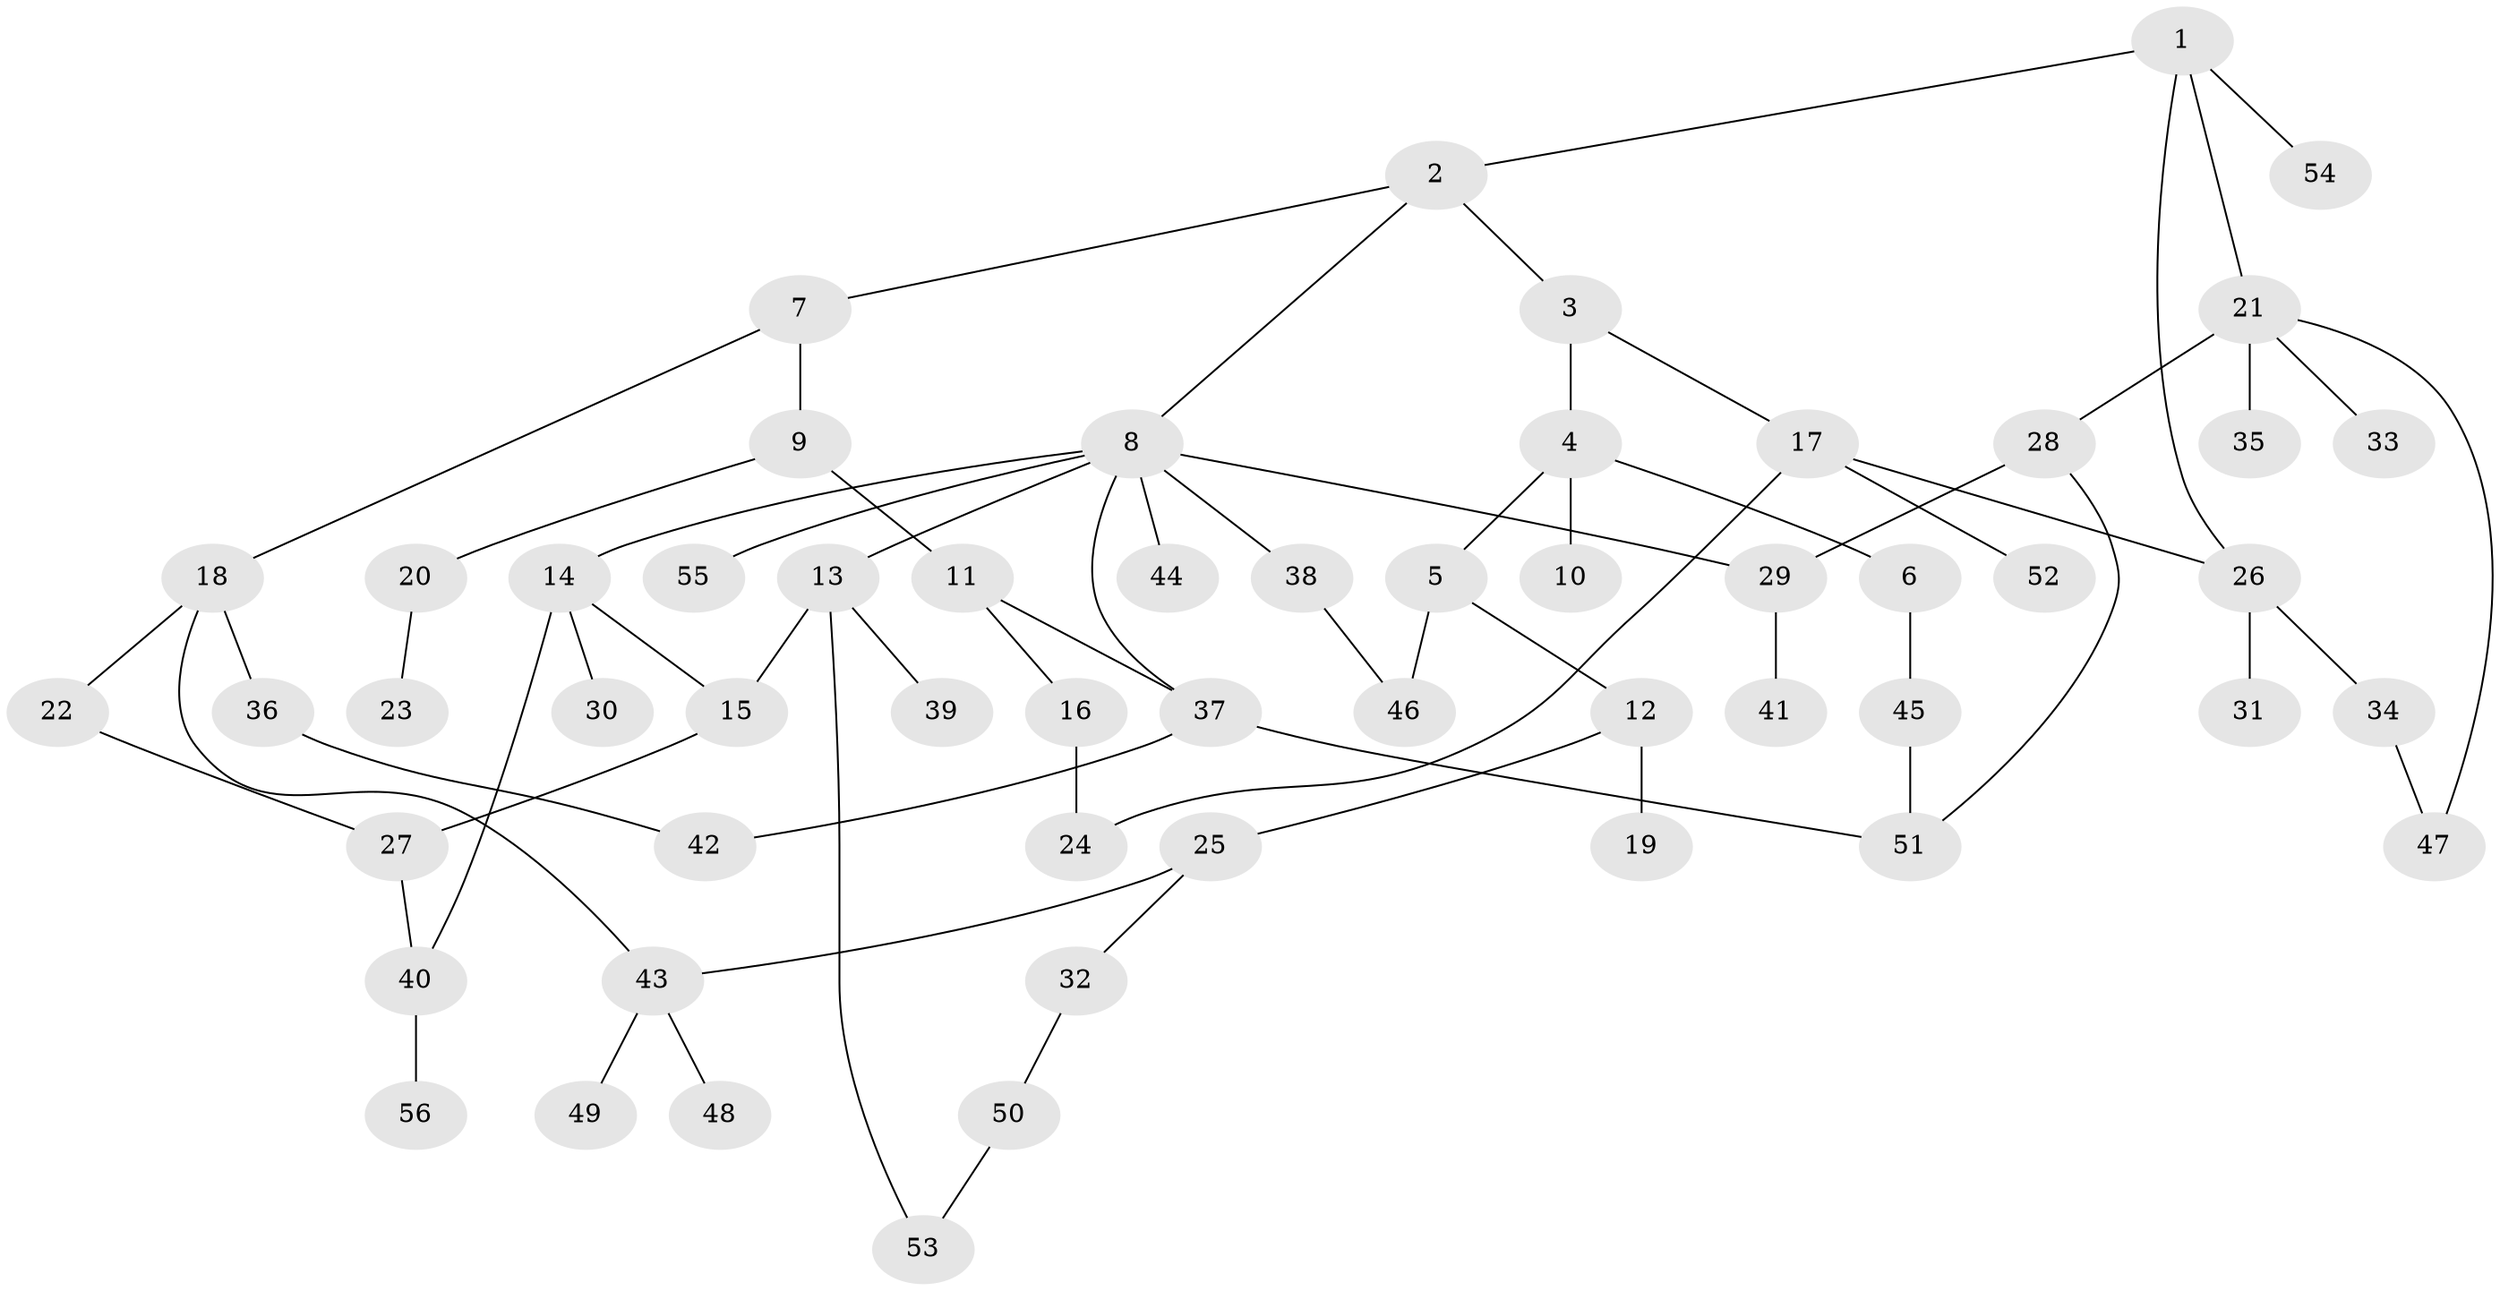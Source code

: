 // coarse degree distribution, {6: 0.027777777777777776, 5: 0.027777777777777776, 4: 0.19444444444444445, 3: 0.2222222222222222, 2: 0.2222222222222222, 9: 0.027777777777777776, 1: 0.2777777777777778}
// Generated by graph-tools (version 1.1) at 2025/41/03/06/25 10:41:26]
// undirected, 56 vertices, 69 edges
graph export_dot {
graph [start="1"]
  node [color=gray90,style=filled];
  1;
  2;
  3;
  4;
  5;
  6;
  7;
  8;
  9;
  10;
  11;
  12;
  13;
  14;
  15;
  16;
  17;
  18;
  19;
  20;
  21;
  22;
  23;
  24;
  25;
  26;
  27;
  28;
  29;
  30;
  31;
  32;
  33;
  34;
  35;
  36;
  37;
  38;
  39;
  40;
  41;
  42;
  43;
  44;
  45;
  46;
  47;
  48;
  49;
  50;
  51;
  52;
  53;
  54;
  55;
  56;
  1 -- 2;
  1 -- 21;
  1 -- 54;
  1 -- 26;
  2 -- 3;
  2 -- 7;
  2 -- 8;
  3 -- 4;
  3 -- 17;
  4 -- 5;
  4 -- 6;
  4 -- 10;
  5 -- 12;
  5 -- 46;
  6 -- 45;
  7 -- 9;
  7 -- 18;
  8 -- 13;
  8 -- 14;
  8 -- 38;
  8 -- 44;
  8 -- 55;
  8 -- 37;
  8 -- 29;
  9 -- 11;
  9 -- 20;
  11 -- 16;
  11 -- 37;
  12 -- 19;
  12 -- 25;
  13 -- 15;
  13 -- 39;
  13 -- 53;
  14 -- 30;
  14 -- 40;
  14 -- 15;
  15 -- 27;
  16 -- 24;
  17 -- 24;
  17 -- 26;
  17 -- 52;
  18 -- 22;
  18 -- 36;
  18 -- 43;
  20 -- 23;
  21 -- 28;
  21 -- 33;
  21 -- 35;
  21 -- 47;
  22 -- 27;
  25 -- 32;
  25 -- 43;
  26 -- 31;
  26 -- 34;
  27 -- 40;
  28 -- 29;
  28 -- 51;
  29 -- 41;
  32 -- 50;
  34 -- 47;
  36 -- 42;
  37 -- 42;
  37 -- 51;
  38 -- 46;
  40 -- 56;
  43 -- 48;
  43 -- 49;
  45 -- 51;
  50 -- 53;
}
